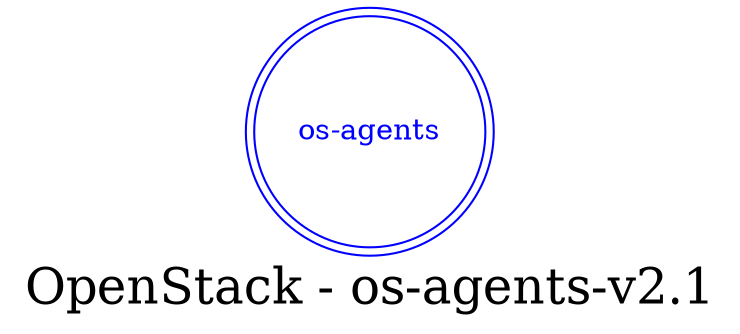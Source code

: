 digraph LexiconGraph {
graph[label="OpenStack - os-agents-v2.1", fontsize=24]
splines=true
"os-agents" [color=blue, fontcolor=blue, shape=doublecircle]
}
